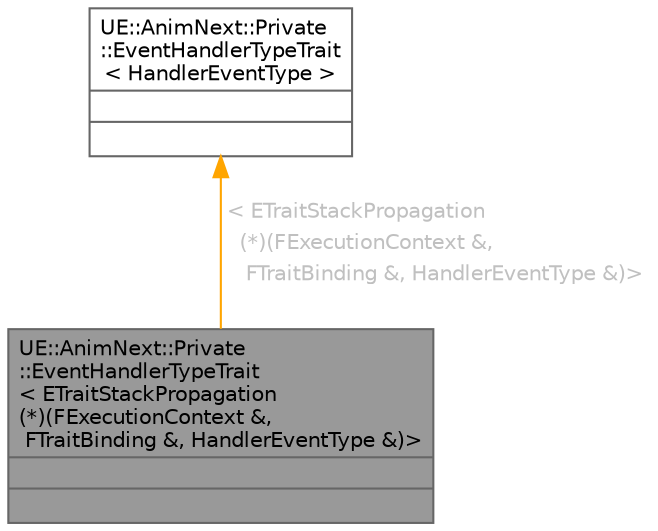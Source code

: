 digraph "UE::AnimNext::Private::EventHandlerTypeTrait&lt; ETraitStackPropagation(*)(FExecutionContext &amp;, FTraitBinding &amp;, HandlerEventType &amp;)&gt;"
{
 // INTERACTIVE_SVG=YES
 // LATEX_PDF_SIZE
  bgcolor="transparent";
  edge [fontname=Helvetica,fontsize=10,labelfontname=Helvetica,labelfontsize=10];
  node [fontname=Helvetica,fontsize=10,shape=box,height=0.2,width=0.4];
  Node1 [id="Node000001",shape=plain,label=<<TABLE CELLBORDER="0" BORDER="1"><TR><TD COLSPAN="2" CELLPADDING="1" CELLSPACING="0">UE::AnimNext::Private<BR ALIGN="LEFT"/>::EventHandlerTypeTrait<BR ALIGN="LEFT"/>&lt; ETraitStackPropagation<BR ALIGN="LEFT"/>(*)(FExecutionContext &amp;,<BR ALIGN="LEFT"/> FTraitBinding &amp;, HandlerEventType &amp;)&gt;</TD></TR>
<HR/>
<TR><TD COLSPAN="2" CELLPADDING="1" CELLSPACING="0">&nbsp;</TD></TR>
<HR/>
<TR><TD COLSPAN="2" CELLPADDING="1" CELLSPACING="0">&nbsp;</TD></TR>
</TABLE>>
,height=0.2,width=0.4,color="gray40", fillcolor="grey60", style="filled", fontcolor="black",tooltip=" "];
  Node2 -> Node1 [id="edge1_Node000001_Node000002",dir="back",color="orange",style="solid",tooltip=" ",label=<<TABLE CELLBORDER="0" BORDER="0"><TR><TD VALIGN="top" ALIGN="LEFT" CELLPADDING="1" CELLSPACING="0">&lt; ETraitStackPropagation</TD></TR>
<TR><TD VALIGN="top" ALIGN="LEFT" CELLPADDING="1" CELLSPACING="0">&nbsp;&nbsp;(*)(FExecutionContext &amp;,</TD></TR>
<TR><TD VALIGN="top" ALIGN="LEFT" CELLPADDING="1" CELLSPACING="0">&nbsp;&nbsp; FTraitBinding &amp;, HandlerEventType &amp;)&gt;</TD></TR>
</TABLE>> ,fontcolor="grey" ];
  Node2 [id="Node000002",shape=plain,label=<<TABLE CELLBORDER="0" BORDER="1"><TR><TD COLSPAN="2" CELLPADDING="1" CELLSPACING="0">UE::AnimNext::Private<BR ALIGN="LEFT"/>::EventHandlerTypeTrait<BR ALIGN="LEFT"/>&lt; HandlerEventType &gt;</TD></TR>
<HR/>
<TR><TD COLSPAN="2" CELLPADDING="1" CELLSPACING="0">&nbsp;</TD></TR>
<HR/>
<TR><TD COLSPAN="2" CELLPADDING="1" CELLSPACING="0">&nbsp;</TD></TR>
</TABLE>>
,height=0.2,width=0.4,color="gray40", fillcolor="white", style="filled",URL="$d7/df0/structUE_1_1AnimNext_1_1Private_1_1EventHandlerTypeTrait.html",tooltip=" "];
}
